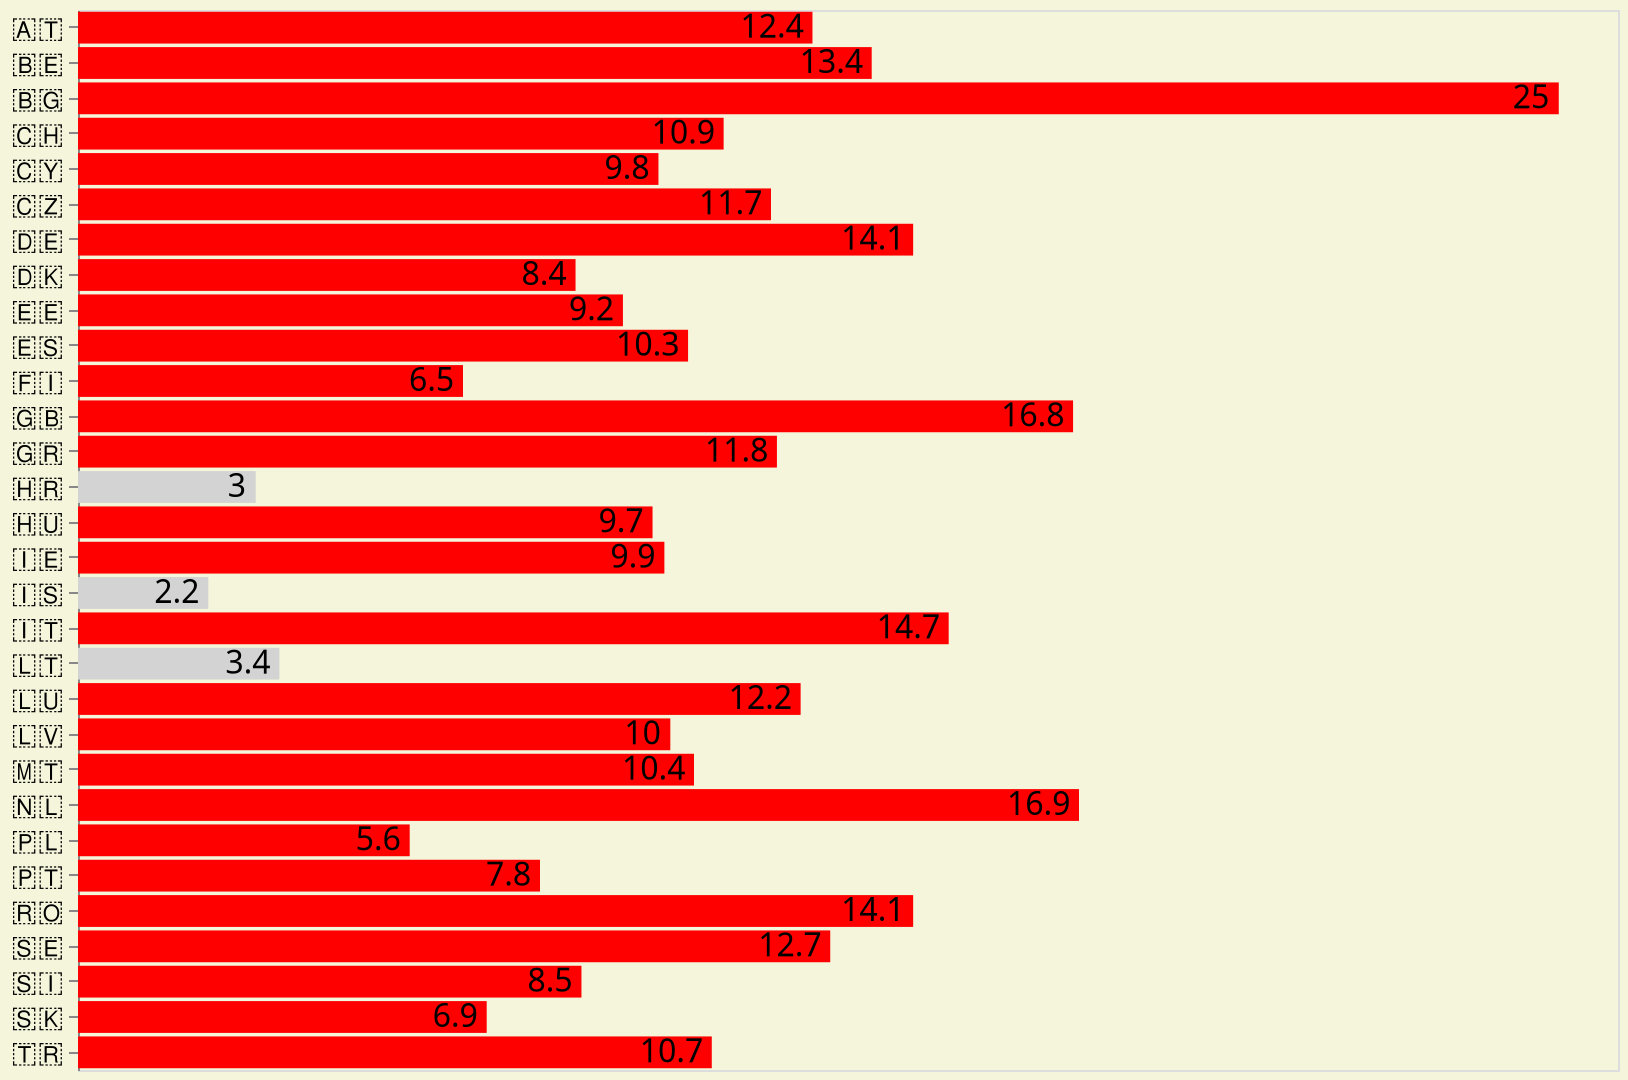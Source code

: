 {
  "$schema": "https://vega.github.io/schema/vega-lite/v4.json",
  "description": "Vega-Lite version of bar chart from https://observablehq.com/@d3/learn-d3-scales.",
  "width": 770,
  "height": 530,
  "background": "#f5f5dc",
  "data": {
    "values": [
      {"country": "🇦🇹", "PercentageofCrime": 12.4},
      {"country": "🇧🇪", "PercentageofCrime": 13.4},
      {"country": "🇧🇬", "PercentageofCrime": 25},
      {"country": "🇨🇭", "PercentageofCrime": 10.9},
      {"country": "🇨🇾", "PercentageofCrime": 9.8},
      {"country": "🇨🇿", "PercentageofCrime": 11.7},
      {"country": "🇩🇪", "PercentageofCrime": 14.1},
      {"country": "🇩🇰", "PercentageofCrime": 8.4},
      {"country": "🇪🇪", "PercentageofCrime": 9.2},
      {"country": "🇬🇷", "PercentageofCrime": 11.8},
      {"country": "🇪🇸", "PercentageofCrime": 10.3},
      {"country": "🇫🇮", "PercentageofCrime": 6.5},
      {"country": "🇭🇷", "PercentageofCrime": 3},
      {"country": "🇭🇺", "PercentageofCrime": 9.7},
      {"country": "🇮🇪", "PercentageofCrime": 9.9},
      {"country": "🇮🇸", "PercentageofCrime": 2.2},
      {"country": "🇮🇹", "PercentageofCrime": 14.7},
      {"country": "🇱🇹", "PercentageofCrime": 3.4},
      {"country": "🇱🇺", "PercentageofCrime": 12.2},
      {"country": "🇱🇻", "PercentageofCrime": 10},
      {"country": "🇲🇹", "PercentageofCrime": 10.4},
      {"country": "🇳🇱", "PercentageofCrime": 16.9},
      {"country": "🇵🇱", "PercentageofCrime": 5.6},
      {"country": "🇵🇹", "PercentageofCrime": 7.8},
      {"country": "🇷🇴", "PercentageofCrime": 14.1},
      {"country": "🇸🇪", "PercentageofCrime": 12.7},
      {"country": "🇸🇮", "PercentageofCrime": 8.5},
      {"country": "🇸🇰", "PercentageofCrime": 6.9},
      {"country": "🇹🇷", "PercentageofCrime": 10.7},
      {"country": "🇬🇧", "PercentageofCrime": 16.8}
    ]
  },
  "params": [
    {
      "name": "Country_selection",
      "bind": {
        "input": "select",
        "options": [
          null,
          "🇦🇹",
          "🇧🇪",
          "🇧🇬",
          "🇨🇭",
          "🇨🇾",
          "🇨🇿",
          "🇩🇪",
          "🇩🇰",
          "🇪🇪",
          "🇬🇷",
          "🇪🇸",
          "🇫🇮",
          "🇭🇷",
          "🇭🇺",
          "🇮🇪",
          "🇮🇸",
          "🇮🇹",
          "🇱🇹",
          "🇲🇹",
          "🇱🇺",
          "🇳🇱",
          "🇵🇹",
          "🇷🇴",
          "🇵🇱",
          "🇸🇪",
          "🇸🇮",
          "🇸🇰",
          "🇹🇷",
          "🇬🇧"
        ],
        "labels": [
          "Show All",
          "🇦🇹",
          "🇧🇪",
          "🇧🇬",
          "🇨🇭",
          "🇨🇾",
          "🇨🇿",
          "🇩🇪",
          "🇩🇰",
          "🇪🇪",
          "🇬🇷",
          "🇪🇸",
          "🇫🇮",
          "🇭🇷",
          "🇭🇺",
          "🇮🇪",
          "🇮🇸",
          "🇮🇹",
          "🇱🇹",
          "🇲🇹",
          "🇱🇺",
          "🇳🇱",
          "🇵🇹",
          "🇷🇴",
          "🇵🇱",
          "🇸🇪",
          "🇸🇮",
          "🇸🇰",
          "🇹🇷",
          "🇬🇧"
        ],
        "name": "Country Selection: "
      }
    }
  ],
  "transform": [
    {
      "filter": "Country_selection == null || datum.country == Country_selection"
    }
  ],
  "encoding": {
    "y": {
      "field": "country",
      "type": "nominal",
      "axis": {"title": null, "labelFontSize": 15}
    },
    "x": {
      "field": "PercentageofCrime",
      "type": "quantitative",
      "title": null,
      "axis": null
    }
  },
  "layer": [
    {
      "mark": "bar",
      "encoding": {
        "color": {
          "condition": {
            "test": {"field": "PercentageofCrime", "gt": 5},
            "value": "red"
          },
          "value": "lightgrey"
        }
      }
    },
    {
      "mark": {
        "type": "text",
        "fontSize": 16,
        "align": "right",
        "xOffset": -4,
        "aria": false
      },
      "encoding": {
        "text": {"field": "PercentageofCrime", "type": "quantitative"},
        "color": {"value": "Black"}
      }
    }
  ],
  "config": {"tick": {}}
}

